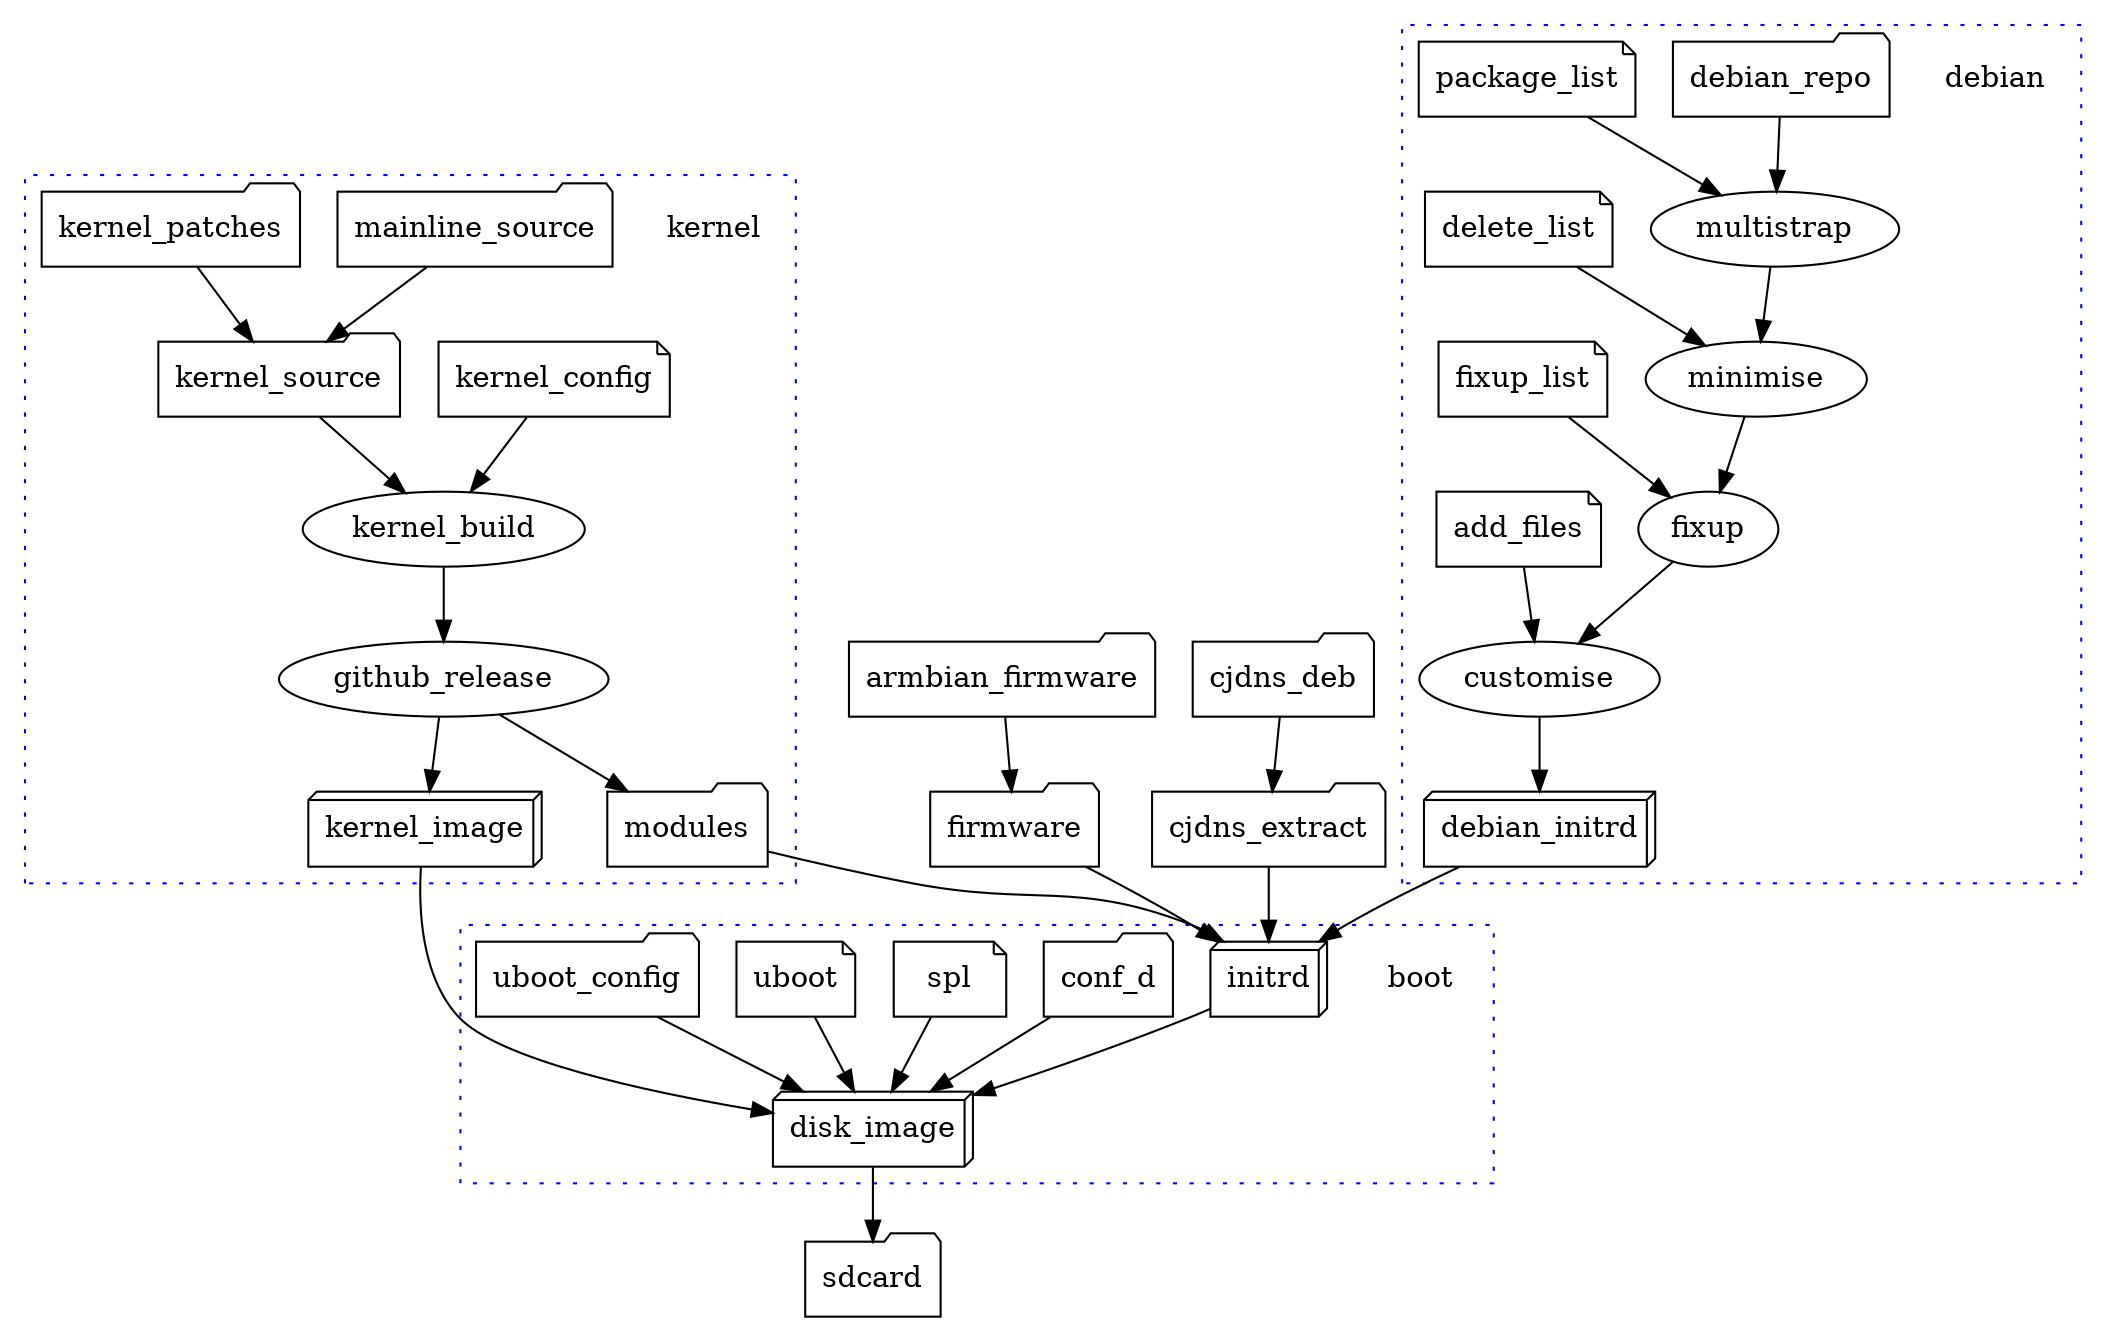#
# Outline how the build process works
#

digraph g{

    subgraph cluster_debian {
        debian [shape=plaintext];
        graph[style=dotted];
        color=blue;

        debian_repo [shape=folder];
        package_list [shape=note];
        delete_list [shape=note];
        fixup_list [shape=note];
        add_files [shape=note];
        debian_initrd [shape=box3d];

        debian_repo -> multistrap -> minimise -> fixup -> customise;

        package_list -> multistrap;
        delete_list -> minimise;
        fixup_list -> fixup;
        add_files -> customise;

        customise -> debian_initrd;
    }
    
    subgraph cluster_kernel {
        kernel [shape=plaintext];
        graph[style=dotted];
        color=blue;

        kernel_config [shape=note];
        mainline_source [shape=folder];
        kernel_patches [shape=folder];
        kernel_source [shape=folder];
        kernel_image [shape=box3d];
        modules [shape=folder];

        kernel_patches -> kernel_source;
        mainline_source -> kernel_source;
        kernel_source -> kernel_build;
        kernel_config -> kernel_build;

        kernel_build -> github_release -> kernel_image;
        github_release -> modules;
    }

    armbian_firmware [shape=folder];
    firmware [shape=folder];
    armbian_firmware -> firmware;

    cjdns_deb [shape=folder];
    cjdns_extract [shape=folder];
    cjdns_deb -> cjdns_extract;

    subgraph cluster_boot {
        boot [shape=plaintext];
        graph[style=dotted];
        color=blue;

        initrd [shape=box3d];
        conf_d [shape=folder];
        spl [shape=note];
        uboot [shape=note];
        uboot_config [shape=folder];

        spl -> disk_image;
        uboot -> disk_image;
        uboot_config -> disk_image;
        initrd -> disk_image;
        conf_d -> disk_image;
    }

    firmware -> initrd;
    debian_initrd -> initrd;
    modules -> initrd;
    cjdns_extract -> initrd;
    kernel_image -> disk_image;

    disk_image [shape=box3d];
    sdcard [shape=folder];
    disk_image -> sdcard;
}

